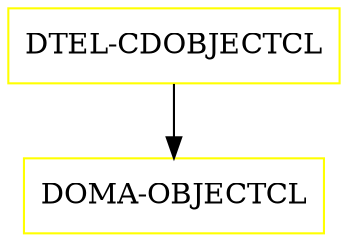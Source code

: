 digraph G {
  "DTEL-CDOBJECTCL" [shape=box,color=yellow];
  "DOMA-OBJECTCL" [shape=box,color=yellow,URL="./DOMA_OBJECTCL.html"];
  "DTEL-CDOBJECTCL" -> "DOMA-OBJECTCL";
}
